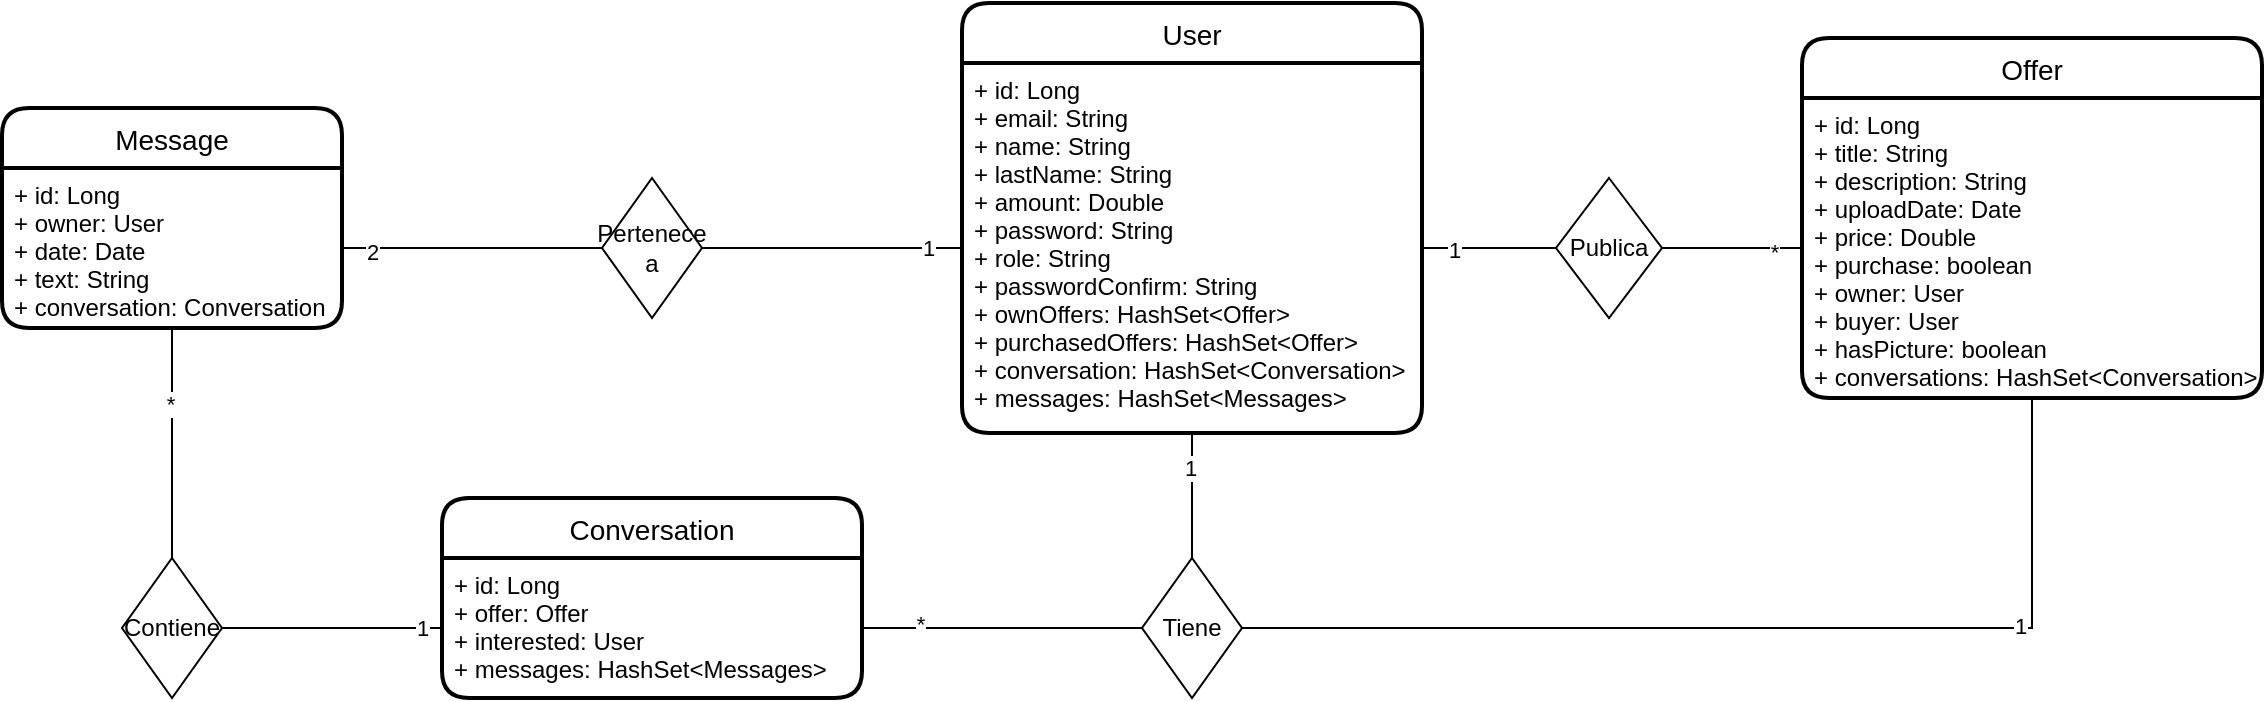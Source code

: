 <mxfile version="20.8.10" type="device"><diagram name="Page-1" id="2c0d36ab-eaac-3732-788b-9136903baeff"><mxGraphModel dx="1695" dy="985" grid="1" gridSize="10" guides="1" tooltips="1" connect="1" arrows="1" fold="1" page="1" pageScale="1.5" pageWidth="1169" pageHeight="827" background="none" math="0" shadow="0"><root><mxCell id="0"/><mxCell id="1" parent="0"/><mxCell id="vWS0N9yLA458rsLl0rWs-1" value="User" style="swimlane;childLayout=stackLayout;horizontal=1;startSize=30;horizontalStack=0;rounded=1;fontSize=14;fontStyle=0;strokeWidth=2;resizeParent=0;resizeLast=1;shadow=0;dashed=0;align=center;" parent="1" vertex="1"><mxGeometry x="580" y="362.5" width="230" height="215" as="geometry"/></mxCell><mxCell id="vWS0N9yLA458rsLl0rWs-2" value="+ id: Long&#10;+ email: String&#10;+ name: String&#10;+ lastName: String&#10;+ amount: Double&#10;+ password: String&#10;+ role: String&#10;+ passwordConfirm: String&#10;+ ownOffers: HashSet&lt;Offer&gt;&#10;+ purchasedOffers: HashSet&lt;Offer&gt;&#10;+ conversation: HashSet&lt;Conversation&gt;&#10;+ messages: HashSet&lt;Messages&gt;" style="align=left;strokeColor=none;fillColor=none;spacingLeft=4;fontSize=12;verticalAlign=top;resizable=0;rotatable=0;part=1;" parent="vWS0N9yLA458rsLl0rWs-1" vertex="1"><mxGeometry y="30" width="230" height="185" as="geometry"/></mxCell><mxCell id="vWS0N9yLA458rsLl0rWs-3" value="Offer" style="swimlane;childLayout=stackLayout;horizontal=1;startSize=30;horizontalStack=0;rounded=1;fontSize=14;fontStyle=0;strokeWidth=2;resizeParent=0;resizeLast=1;shadow=0;dashed=0;align=center;" parent="1" vertex="1"><mxGeometry x="1000" y="380" width="230" height="180" as="geometry"/></mxCell><mxCell id="vWS0N9yLA458rsLl0rWs-4" value="+ id: Long&#10;+ title: String&#10;+ description: String&#10;+ uploadDate: Date&#10;+ price: Double&#10;+ purchase: boolean&#10;+ owner: User&#10;+ buyer: User&#10;+ hasPicture: boolean&#10;+ conversations: HashSet&lt;Conversation&gt;" style="align=left;strokeColor=none;fillColor=none;spacingLeft=4;fontSize=12;verticalAlign=top;resizable=0;rotatable=0;part=1;" parent="vWS0N9yLA458rsLl0rWs-3" vertex="1"><mxGeometry y="30" width="230" height="150" as="geometry"/></mxCell><mxCell id="vWS0N9yLA458rsLl0rWs-5" value="Conversation" style="swimlane;childLayout=stackLayout;horizontal=1;startSize=30;horizontalStack=0;rounded=1;fontSize=14;fontStyle=0;strokeWidth=2;resizeParent=0;resizeLast=1;shadow=0;dashed=0;align=center;" parent="1" vertex="1"><mxGeometry x="320" y="610" width="210" height="100" as="geometry"/></mxCell><mxCell id="vWS0N9yLA458rsLl0rWs-6" value="+ id: Long&#10;+ offer: Offer&#10;+ interested: User&#10;+ messages: HashSet&lt;Messages&gt;" style="align=left;strokeColor=none;fillColor=none;spacingLeft=4;fontSize=12;verticalAlign=top;resizable=0;rotatable=0;part=1;" parent="vWS0N9yLA458rsLl0rWs-5" vertex="1"><mxGeometry y="30" width="210" height="70" as="geometry"/></mxCell><mxCell id="_4TJwO-8pMeWE__0wNuT-1" value="Message" style="swimlane;childLayout=stackLayout;horizontal=1;startSize=30;horizontalStack=0;rounded=1;fontSize=14;fontStyle=0;strokeWidth=2;resizeParent=0;resizeLast=1;shadow=0;dashed=0;align=center;" parent="1" vertex="1"><mxGeometry x="100" y="415" width="170" height="110" as="geometry"/></mxCell><mxCell id="_4TJwO-8pMeWE__0wNuT-2" value="+ id: Long&#10;+ owner: User&#10;+ date: Date&#10;+ text: String&#10;+ conversation: Conversation" style="align=left;strokeColor=none;fillColor=none;spacingLeft=4;fontSize=12;verticalAlign=top;resizable=0;rotatable=0;part=1;" parent="_4TJwO-8pMeWE__0wNuT-1" vertex="1"><mxGeometry y="30" width="170" height="80" as="geometry"/></mxCell><mxCell id="_4TJwO-8pMeWE__0wNuT-5" value="Publica" style="rhombus;whiteSpace=wrap;html=1;" parent="1" vertex="1"><mxGeometry x="877" y="450" width="53" height="70" as="geometry"/></mxCell><mxCell id="_4TJwO-8pMeWE__0wNuT-6" value="" style="endArrow=none;html=1;rounded=0;entryX=0;entryY=0.5;entryDx=0;entryDy=0;exitX=1;exitY=0.5;exitDx=0;exitDy=0;" parent="1" source="vWS0N9yLA458rsLl0rWs-2" target="_4TJwO-8pMeWE__0wNuT-5" edge="1"><mxGeometry width="50" height="50" relative="1" as="geometry"><mxPoint x="840" y="540" as="sourcePoint"/><mxPoint x="890" y="490" as="targetPoint"/></mxGeometry></mxCell><mxCell id="_4TJwO-8pMeWE__0wNuT-9" value="1" style="edgeLabel;html=1;align=center;verticalAlign=middle;resizable=0;points=[];" parent="_4TJwO-8pMeWE__0wNuT-6" vertex="1" connectable="0"><mxGeometry x="-0.526" y="-1" relative="1" as="geometry"><mxPoint as="offset"/></mxGeometry></mxCell><mxCell id="_4TJwO-8pMeWE__0wNuT-7" value="" style="endArrow=none;html=1;rounded=0;entryX=0;entryY=0.5;entryDx=0;entryDy=0;exitX=1;exitY=0.5;exitDx=0;exitDy=0;" parent="1" source="_4TJwO-8pMeWE__0wNuT-5" target="vWS0N9yLA458rsLl0rWs-4" edge="1"><mxGeometry width="50" height="50" relative="1" as="geometry"><mxPoint x="840" y="540" as="sourcePoint"/><mxPoint x="890" y="490" as="targetPoint"/></mxGeometry></mxCell><mxCell id="_4TJwO-8pMeWE__0wNuT-10" value="*" style="edgeLabel;html=1;align=center;verticalAlign=middle;resizable=0;points=[];" parent="_4TJwO-8pMeWE__0wNuT-7" vertex="1" connectable="0"><mxGeometry x="0.59" y="-2" relative="1" as="geometry"><mxPoint as="offset"/></mxGeometry></mxCell><mxCell id="_4TJwO-8pMeWE__0wNuT-12" value="" style="endArrow=none;html=1;rounded=0;entryX=0.5;entryY=0;entryDx=0;entryDy=0;exitX=0.5;exitY=1;exitDx=0;exitDy=0;" parent="1" source="vWS0N9yLA458rsLl0rWs-2" edge="1"><mxGeometry width="50" height="50" relative="1" as="geometry"><mxPoint x="570" y="715" as="sourcePoint"/><mxPoint x="695" y="650" as="targetPoint"/></mxGeometry></mxCell><mxCell id="_4TJwO-8pMeWE__0wNuT-13" value="1" style="edgeLabel;html=1;align=center;verticalAlign=middle;resizable=0;points=[];" parent="_4TJwO-8pMeWE__0wNuT-12" vertex="1" connectable="0"><mxGeometry x="-0.526" y="-1" relative="1" as="geometry"><mxPoint as="offset"/></mxGeometry></mxCell><mxCell id="_4TJwO-8pMeWE__0wNuT-14" value="" style="endArrow=none;html=1;rounded=0;entryX=1;entryY=0.5;entryDx=0;entryDy=0;exitX=0;exitY=0.5;exitDx=0;exitDy=0;" parent="1" target="vWS0N9yLA458rsLl0rWs-6" edge="1"><mxGeometry width="50" height="50" relative="1" as="geometry"><mxPoint x="670" y="675" as="sourcePoint"/><mxPoint x="770" y="715" as="targetPoint"/></mxGeometry></mxCell><mxCell id="_4TJwO-8pMeWE__0wNuT-15" value="*" style="edgeLabel;html=1;align=center;verticalAlign=middle;resizable=0;points=[];" parent="_4TJwO-8pMeWE__0wNuT-14" vertex="1" connectable="0"><mxGeometry x="0.59" y="-2" relative="1" as="geometry"><mxPoint as="offset"/></mxGeometry></mxCell><mxCell id="_4TJwO-8pMeWE__0wNuT-21" value="" style="endArrow=none;html=1;rounded=0;entryX=1;entryY=0.5;entryDx=0;entryDy=0;exitX=0.5;exitY=1;exitDx=0;exitDy=0;" parent="1" source="vWS0N9yLA458rsLl0rWs-4" target="_4TJwO-8pMeWE__0wNuT-28" edge="1"><mxGeometry width="50" height="50" relative="1" as="geometry"><mxPoint x="1125.0" y="590" as="sourcePoint"/><mxPoint x="1115" y="650" as="targetPoint"/><Array as="points"><mxPoint x="1115" y="675"/></Array></mxGeometry></mxCell><mxCell id="_4TJwO-8pMeWE__0wNuT-22" value="1" style="edgeLabel;html=1;align=center;verticalAlign=middle;resizable=0;points=[];" parent="_4TJwO-8pMeWE__0wNuT-21" vertex="1" connectable="0"><mxGeometry x="-0.526" y="-1" relative="1" as="geometry"><mxPoint as="offset"/></mxGeometry></mxCell><mxCell id="_4TJwO-8pMeWE__0wNuT-28" value="Tiene" style="rhombus;whiteSpace=wrap;html=1;" parent="1" vertex="1"><mxGeometry x="670" y="640" width="50" height="70" as="geometry"/></mxCell><mxCell id="_4TJwO-8pMeWE__0wNuT-29" value="Contiene" style="rhombus;whiteSpace=wrap;html=1;" parent="1" vertex="1"><mxGeometry x="160" y="640" width="50" height="70" as="geometry"/></mxCell><mxCell id="_4TJwO-8pMeWE__0wNuT-30" value="" style="endArrow=none;html=1;rounded=0;exitX=0;exitY=0.5;exitDx=0;exitDy=0;entryX=1;entryY=0.5;entryDx=0;entryDy=0;" parent="1" source="vWS0N9yLA458rsLl0rWs-6" target="_4TJwO-8pMeWE__0wNuT-29" edge="1"><mxGeometry width="50" height="50" relative="1" as="geometry"><mxPoint x="360" y="640" as="sourcePoint"/><mxPoint x="410" y="590" as="targetPoint"/></mxGeometry></mxCell><mxCell id="_4TJwO-8pMeWE__0wNuT-33" value="1" style="edgeLabel;html=1;align=center;verticalAlign=middle;resizable=0;points=[];" parent="_4TJwO-8pMeWE__0wNuT-30" vertex="1" connectable="0"><mxGeometry x="-0.44" y="1" relative="1" as="geometry"><mxPoint x="21" y="-1" as="offset"/></mxGeometry></mxCell><mxCell id="_4TJwO-8pMeWE__0wNuT-31" value="" style="endArrow=none;html=1;rounded=0;exitX=0.5;exitY=0;exitDx=0;exitDy=0;entryX=0.5;entryY=1;entryDx=0;entryDy=0;" parent="1" source="_4TJwO-8pMeWE__0wNuT-29" target="_4TJwO-8pMeWE__0wNuT-1" edge="1"><mxGeometry width="50" height="50" relative="1" as="geometry"><mxPoint x="360" y="640" as="sourcePoint"/><mxPoint x="410" y="590" as="targetPoint"/></mxGeometry></mxCell><mxCell id="_4TJwO-8pMeWE__0wNuT-34" value="*" style="edgeLabel;html=1;align=center;verticalAlign=middle;resizable=0;points=[];" parent="_4TJwO-8pMeWE__0wNuT-31" vertex="1" connectable="0"><mxGeometry x="0.336" y="1" relative="1" as="geometry"><mxPoint as="offset"/></mxGeometry></mxCell><mxCell id="_4TJwO-8pMeWE__0wNuT-35" value="Pertenece a" style="rhombus;whiteSpace=wrap;html=1;" parent="1" vertex="1"><mxGeometry x="400" y="450" width="50" height="70" as="geometry"/></mxCell><mxCell id="_4TJwO-8pMeWE__0wNuT-36" value="" style="endArrow=none;html=1;rounded=0;exitX=1;exitY=0.5;exitDx=0;exitDy=0;entryX=0;entryY=0.5;entryDx=0;entryDy=0;" parent="1" source="_4TJwO-8pMeWE__0wNuT-2" target="_4TJwO-8pMeWE__0wNuT-35" edge="1"><mxGeometry width="50" height="50" relative="1" as="geometry"><mxPoint x="550" y="590" as="sourcePoint"/><mxPoint x="600" y="540" as="targetPoint"/></mxGeometry></mxCell><mxCell id="_4TJwO-8pMeWE__0wNuT-39" value="2" style="edgeLabel;html=1;align=center;verticalAlign=middle;resizable=0;points=[];" parent="_4TJwO-8pMeWE__0wNuT-36" vertex="1" connectable="0"><mxGeometry x="-0.771" y="-2" relative="1" as="geometry"><mxPoint as="offset"/></mxGeometry></mxCell><mxCell id="_4TJwO-8pMeWE__0wNuT-37" value="" style="endArrow=none;html=1;rounded=0;entryX=1;entryY=0.5;entryDx=0;entryDy=0;exitX=0;exitY=0.5;exitDx=0;exitDy=0;" parent="1" source="vWS0N9yLA458rsLl0rWs-2" target="_4TJwO-8pMeWE__0wNuT-35" edge="1"><mxGeometry width="50" height="50" relative="1" as="geometry"><mxPoint x="400" y="600" as="sourcePoint"/><mxPoint x="450" y="550" as="targetPoint"/></mxGeometry></mxCell><mxCell id="_4TJwO-8pMeWE__0wNuT-40" value="1" style="edgeLabel;html=1;align=center;verticalAlign=middle;resizable=0;points=[];" parent="_4TJwO-8pMeWE__0wNuT-37" vertex="1" connectable="0"><mxGeometry x="-0.732" relative="1" as="geometry"><mxPoint as="offset"/></mxGeometry></mxCell></root></mxGraphModel></diagram></mxfile>